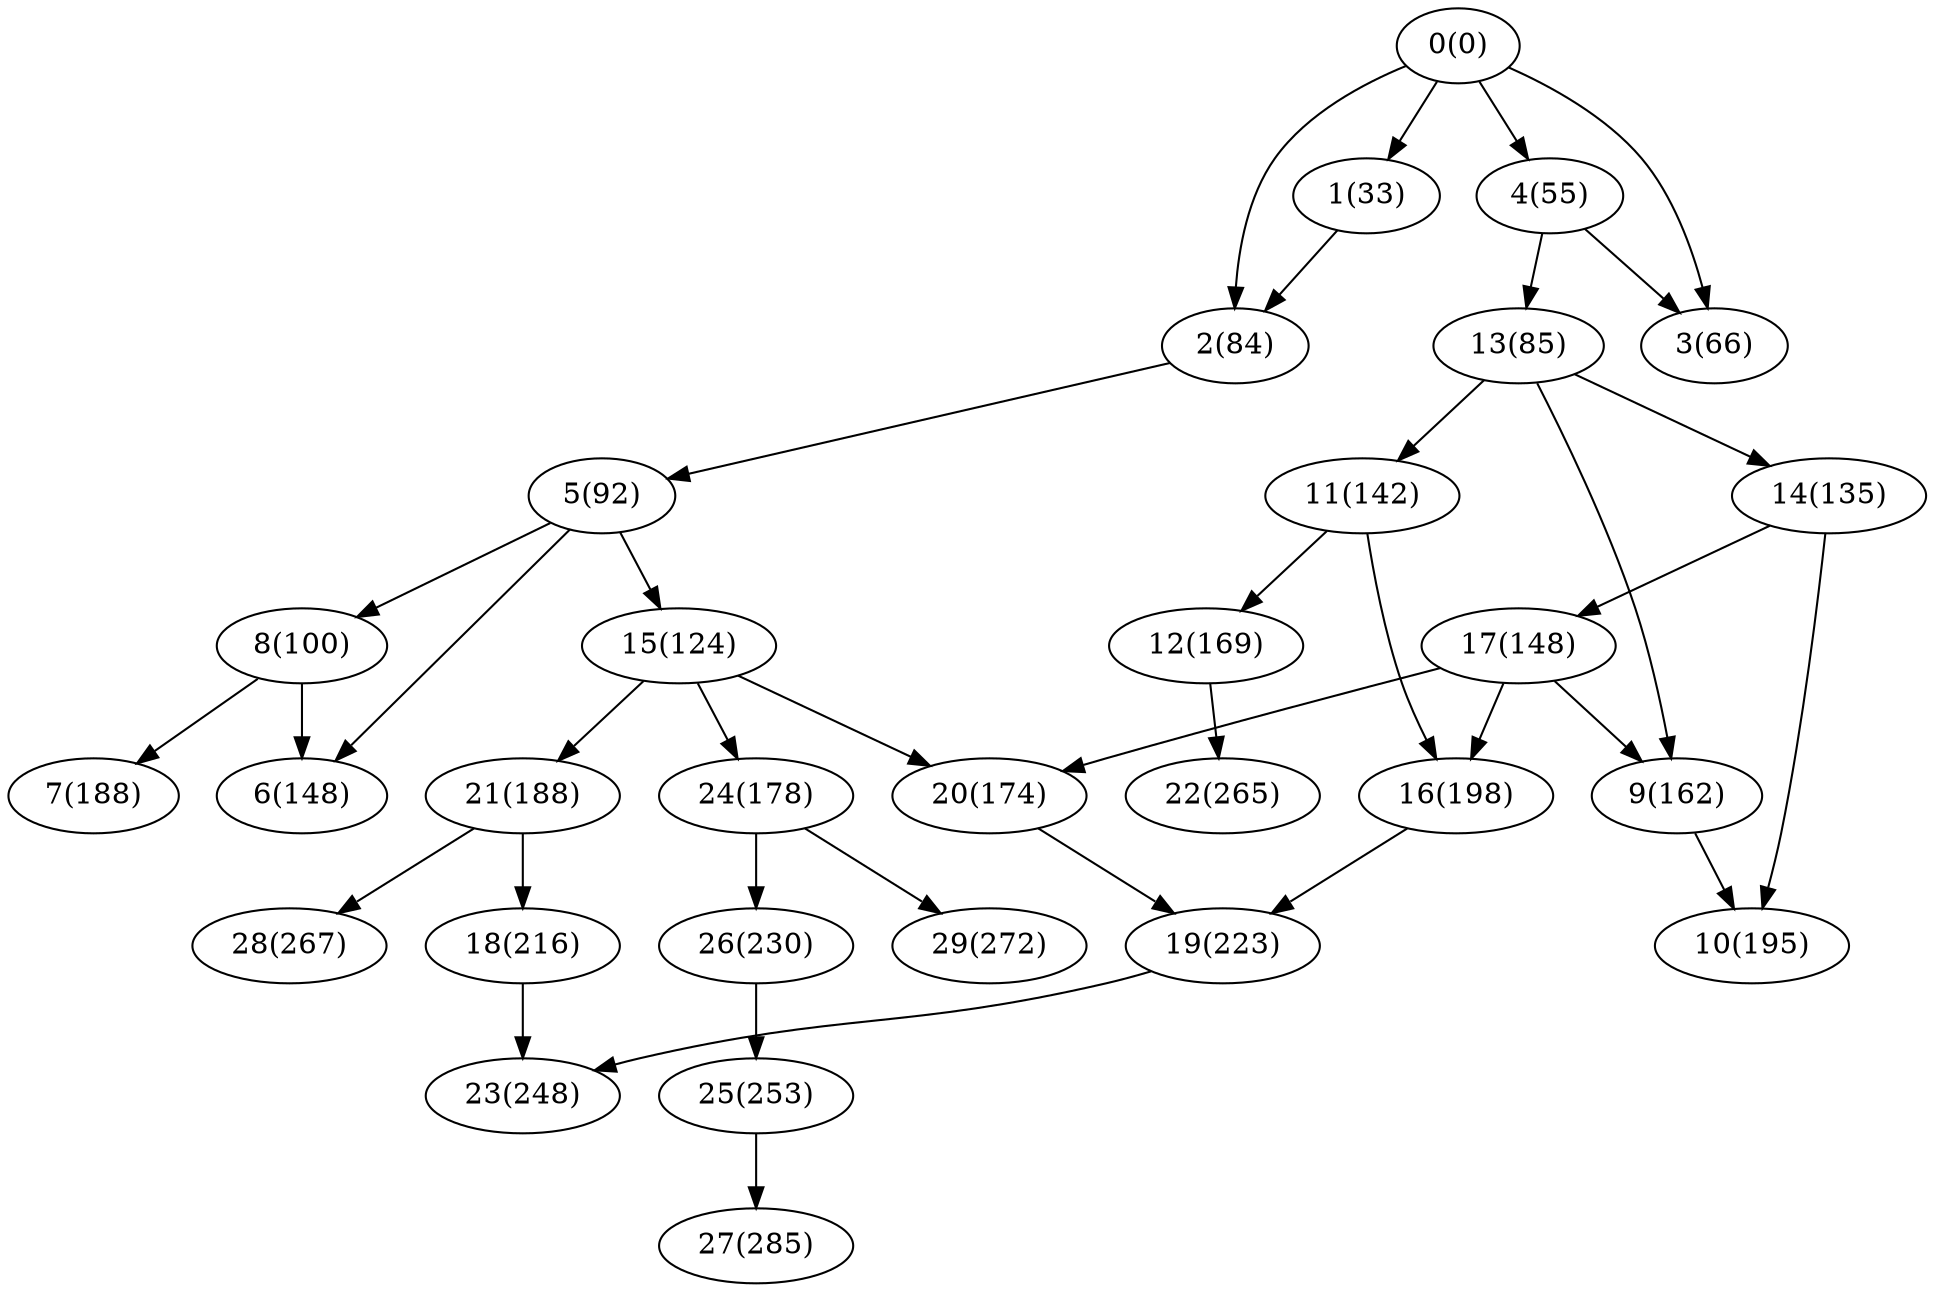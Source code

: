 digraph {
0 [label = "0(0)"]
1 [label = "1(33)"]
2 [label = "2(84)"]
3 [label = "3(66)"]
4 [label = "4(55)"]
5 [label = "5(92)"]
6 [label = "6(148)"]
7 [label = "7(188)"]
8 [label = "8(100)"]
9 [label = "9(162)"]
10 [label = "10(195)"]
11 [label = "11(142)"]
12 [label = "12(169)"]
13 [label = "13(85)"]
14 [label = "14(135)"]
15 [label = "15(124)"]
16 [label = "16(198)"]
17 [label = "17(148)"]
18 [label = "18(216)"]
19 [label = "19(223)"]
20 [label = "20(174)"]
21 [label = "21(188)"]
22 [label = "22(265)"]
23 [label = "23(248)"]
24 [label = "24(178)"]
25 [label = "25(253)"]
26 [label = "26(230)"]
27 [label = "27(285)"]
28 [label = "28(267)"]
29 [label = "29(272)"]
	0->1;
	0->2;
	0->3;
	0->4;
	1->2;
	4->3;
	4->13;
	2->5;
	13->9;
	13->11;
	13->14;
	5->6;
	5->8;
	5->15;
	8->6;
	8->7;
	15->20;
	15->21;
	15->24;
	14->10;
	14->17;
	11->12;
	11->16;
	17->9;
	17->16;
	17->20;
	9->10;
	12->22;
	20->19;
	24->26;
	24->29;
	21->18;
	21->28;
	16->19;
	18->23;
	19->23;
	26->25;
	25->27;
}
